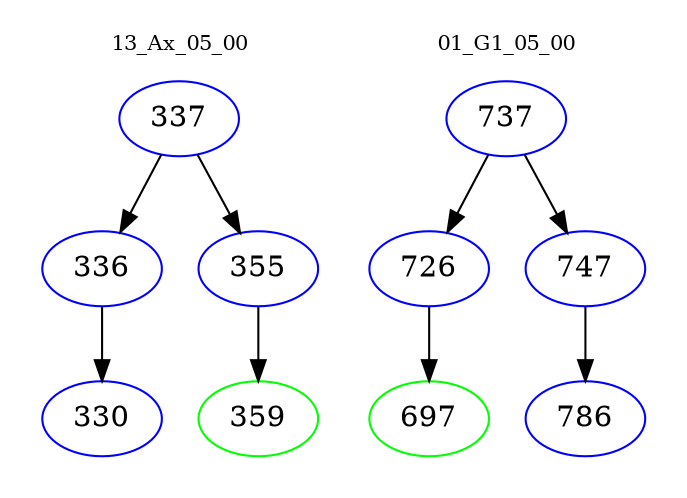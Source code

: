 digraph{
subgraph cluster_0 {
color = white
label = "13_Ax_05_00";
fontsize=10;
T0_337 [label="337", color="blue"]
T0_337 -> T0_336 [color="black"]
T0_336 [label="336", color="blue"]
T0_336 -> T0_330 [color="black"]
T0_330 [label="330", color="blue"]
T0_337 -> T0_355 [color="black"]
T0_355 [label="355", color="blue"]
T0_355 -> T0_359 [color="black"]
T0_359 [label="359", color="green"]
}
subgraph cluster_1 {
color = white
label = "01_G1_05_00";
fontsize=10;
T1_737 [label="737", color="blue"]
T1_737 -> T1_726 [color="black"]
T1_726 [label="726", color="blue"]
T1_726 -> T1_697 [color="black"]
T1_697 [label="697", color="green"]
T1_737 -> T1_747 [color="black"]
T1_747 [label="747", color="blue"]
T1_747 -> T1_786 [color="black"]
T1_786 [label="786", color="blue"]
}
}
